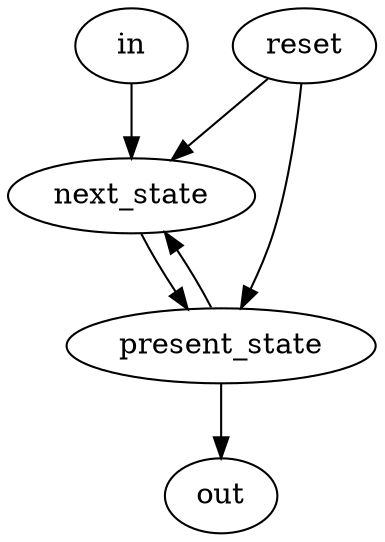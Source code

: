 strict digraph "" {
	reset -> next_state	[weight=5.0];
	reset -> present_state	[weight=5.0];
	next_state -> present_state	[weight=1.0];
	present_state -> next_state	[weight=4.0];
	present_state -> out	[weight=1.0];
	in -> next_state	[weight=4.0];
}
